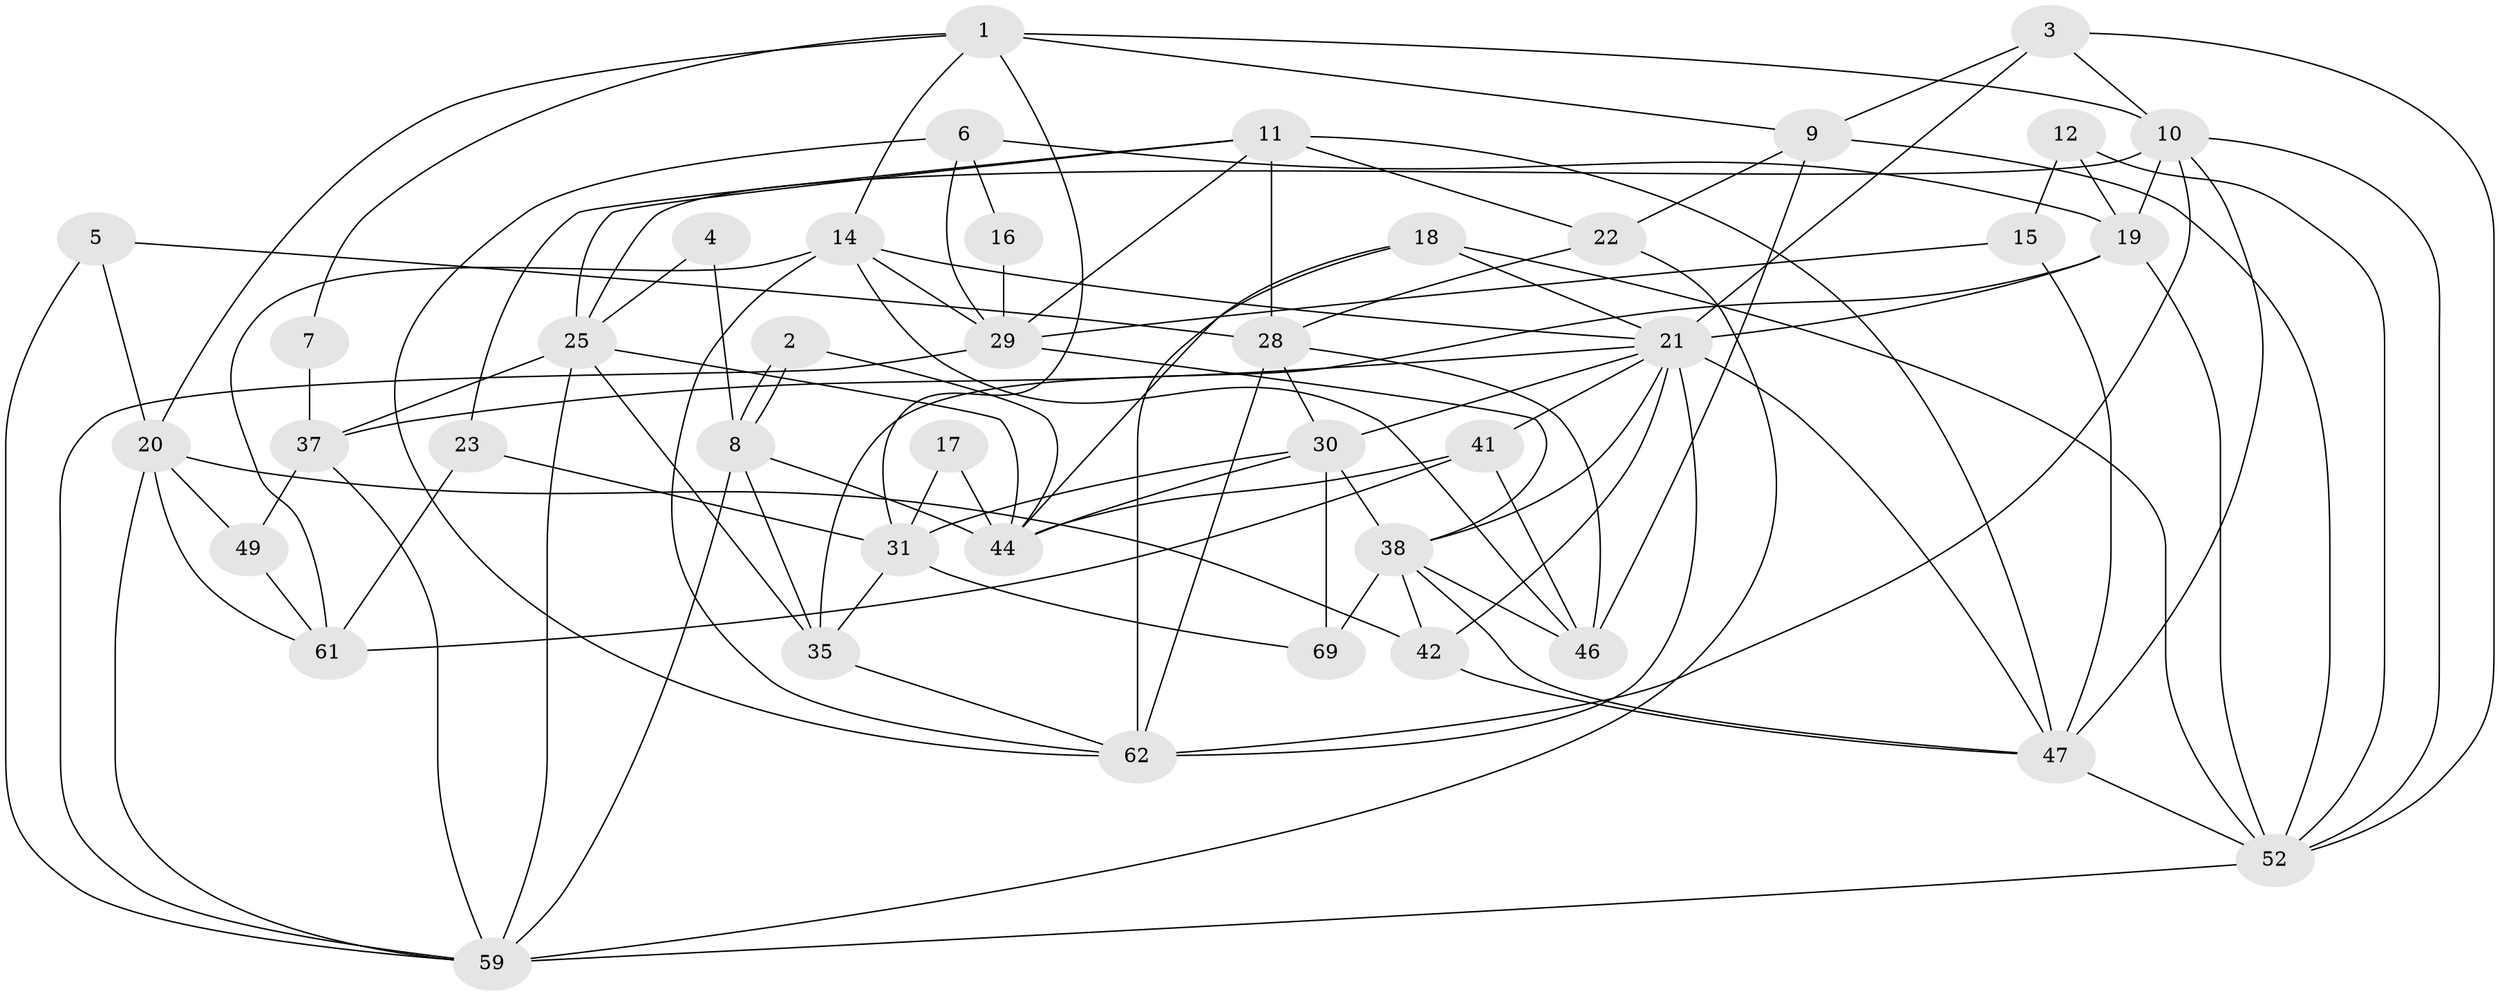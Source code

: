 // Generated by graph-tools (version 1.1) at 2025/52/02/27/25 19:52:07]
// undirected, 41 vertices, 104 edges
graph export_dot {
graph [start="1"]
  node [color=gray90,style=filled];
  1 [super="+65"];
  2 [super="+51"];
  3 [super="+32"];
  4;
  5;
  6 [super="+26"];
  7;
  8 [super="+13"];
  9 [super="+27"];
  10 [super="+24"];
  11 [super="+43"];
  12 [super="+54"];
  14 [super="+56"];
  15;
  16;
  17;
  18 [super="+58"];
  19 [super="+36"];
  20 [super="+57"];
  21 [super="+34"];
  22;
  23 [super="+60"];
  25 [super="+48"];
  28 [super="+50"];
  29 [super="+40"];
  30 [super="+33"];
  31 [super="+55"];
  35;
  37 [super="+45"];
  38 [super="+39"];
  41 [super="+67"];
  42;
  44 [super="+68"];
  46;
  47 [super="+53"];
  49;
  52;
  59 [super="+63"];
  61 [super="+66"];
  62 [super="+64"];
  69;
  1 -- 7;
  1 -- 31;
  1 -- 10;
  1 -- 20;
  1 -- 14;
  1 -- 9;
  2 -- 44;
  2 -- 8 [weight=2];
  2 -- 8;
  3 -- 21;
  3 -- 9;
  3 -- 10;
  3 -- 52;
  4 -- 8;
  4 -- 25;
  5 -- 28;
  5 -- 59;
  5 -- 20;
  6 -- 62;
  6 -- 29;
  6 -- 16;
  6 -- 19;
  7 -- 37;
  8 -- 35;
  8 -- 59;
  8 -- 44;
  9 -- 46;
  9 -- 22;
  9 -- 52;
  10 -- 19;
  10 -- 25;
  10 -- 52;
  10 -- 62;
  10 -- 47;
  11 -- 28 [weight=2];
  11 -- 25;
  11 -- 29;
  11 -- 22;
  11 -- 47;
  11 -- 23;
  12 -- 52;
  12 -- 15;
  12 -- 19;
  14 -- 46;
  14 -- 21;
  14 -- 61;
  14 -- 62;
  14 -- 29 [weight=2];
  15 -- 47;
  15 -- 29;
  16 -- 29;
  17 -- 31;
  17 -- 44;
  18 -- 52;
  18 -- 21;
  18 -- 44;
  18 -- 62;
  19 -- 52;
  19 -- 35;
  19 -- 21;
  20 -- 59;
  20 -- 49;
  20 -- 42;
  20 -- 61;
  21 -- 30;
  21 -- 37;
  21 -- 42;
  21 -- 47;
  21 -- 62;
  21 -- 38;
  21 -- 41;
  22 -- 28;
  22 -- 59;
  23 -- 31;
  23 -- 61;
  25 -- 35;
  25 -- 44;
  25 -- 59;
  25 -- 37;
  28 -- 46;
  28 -- 30;
  28 -- 62;
  29 -- 38;
  29 -- 59;
  30 -- 69;
  30 -- 38;
  30 -- 44;
  30 -- 31;
  31 -- 35;
  31 -- 69;
  35 -- 62;
  37 -- 49;
  37 -- 59;
  38 -- 69;
  38 -- 42;
  38 -- 46;
  38 -- 47;
  41 -- 46;
  41 -- 61;
  41 -- 44;
  42 -- 47;
  47 -- 52;
  49 -- 61;
  52 -- 59;
}
